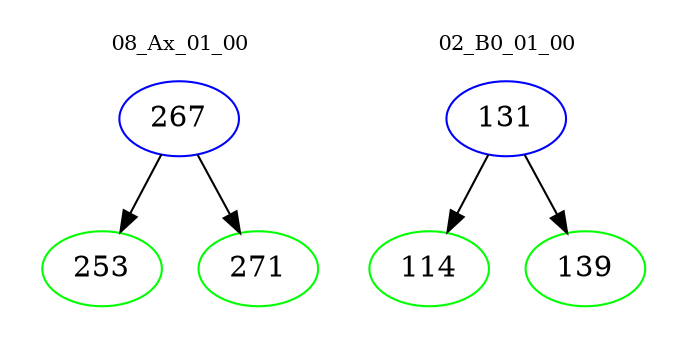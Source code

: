 digraph{
subgraph cluster_0 {
color = white
label = "08_Ax_01_00";
fontsize=10;
T0_267 [label="267", color="blue"]
T0_267 -> T0_253 [color="black"]
T0_253 [label="253", color="green"]
T0_267 -> T0_271 [color="black"]
T0_271 [label="271", color="green"]
}
subgraph cluster_1 {
color = white
label = "02_B0_01_00";
fontsize=10;
T1_131 [label="131", color="blue"]
T1_131 -> T1_114 [color="black"]
T1_114 [label="114", color="green"]
T1_131 -> T1_139 [color="black"]
T1_139 [label="139", color="green"]
}
}
